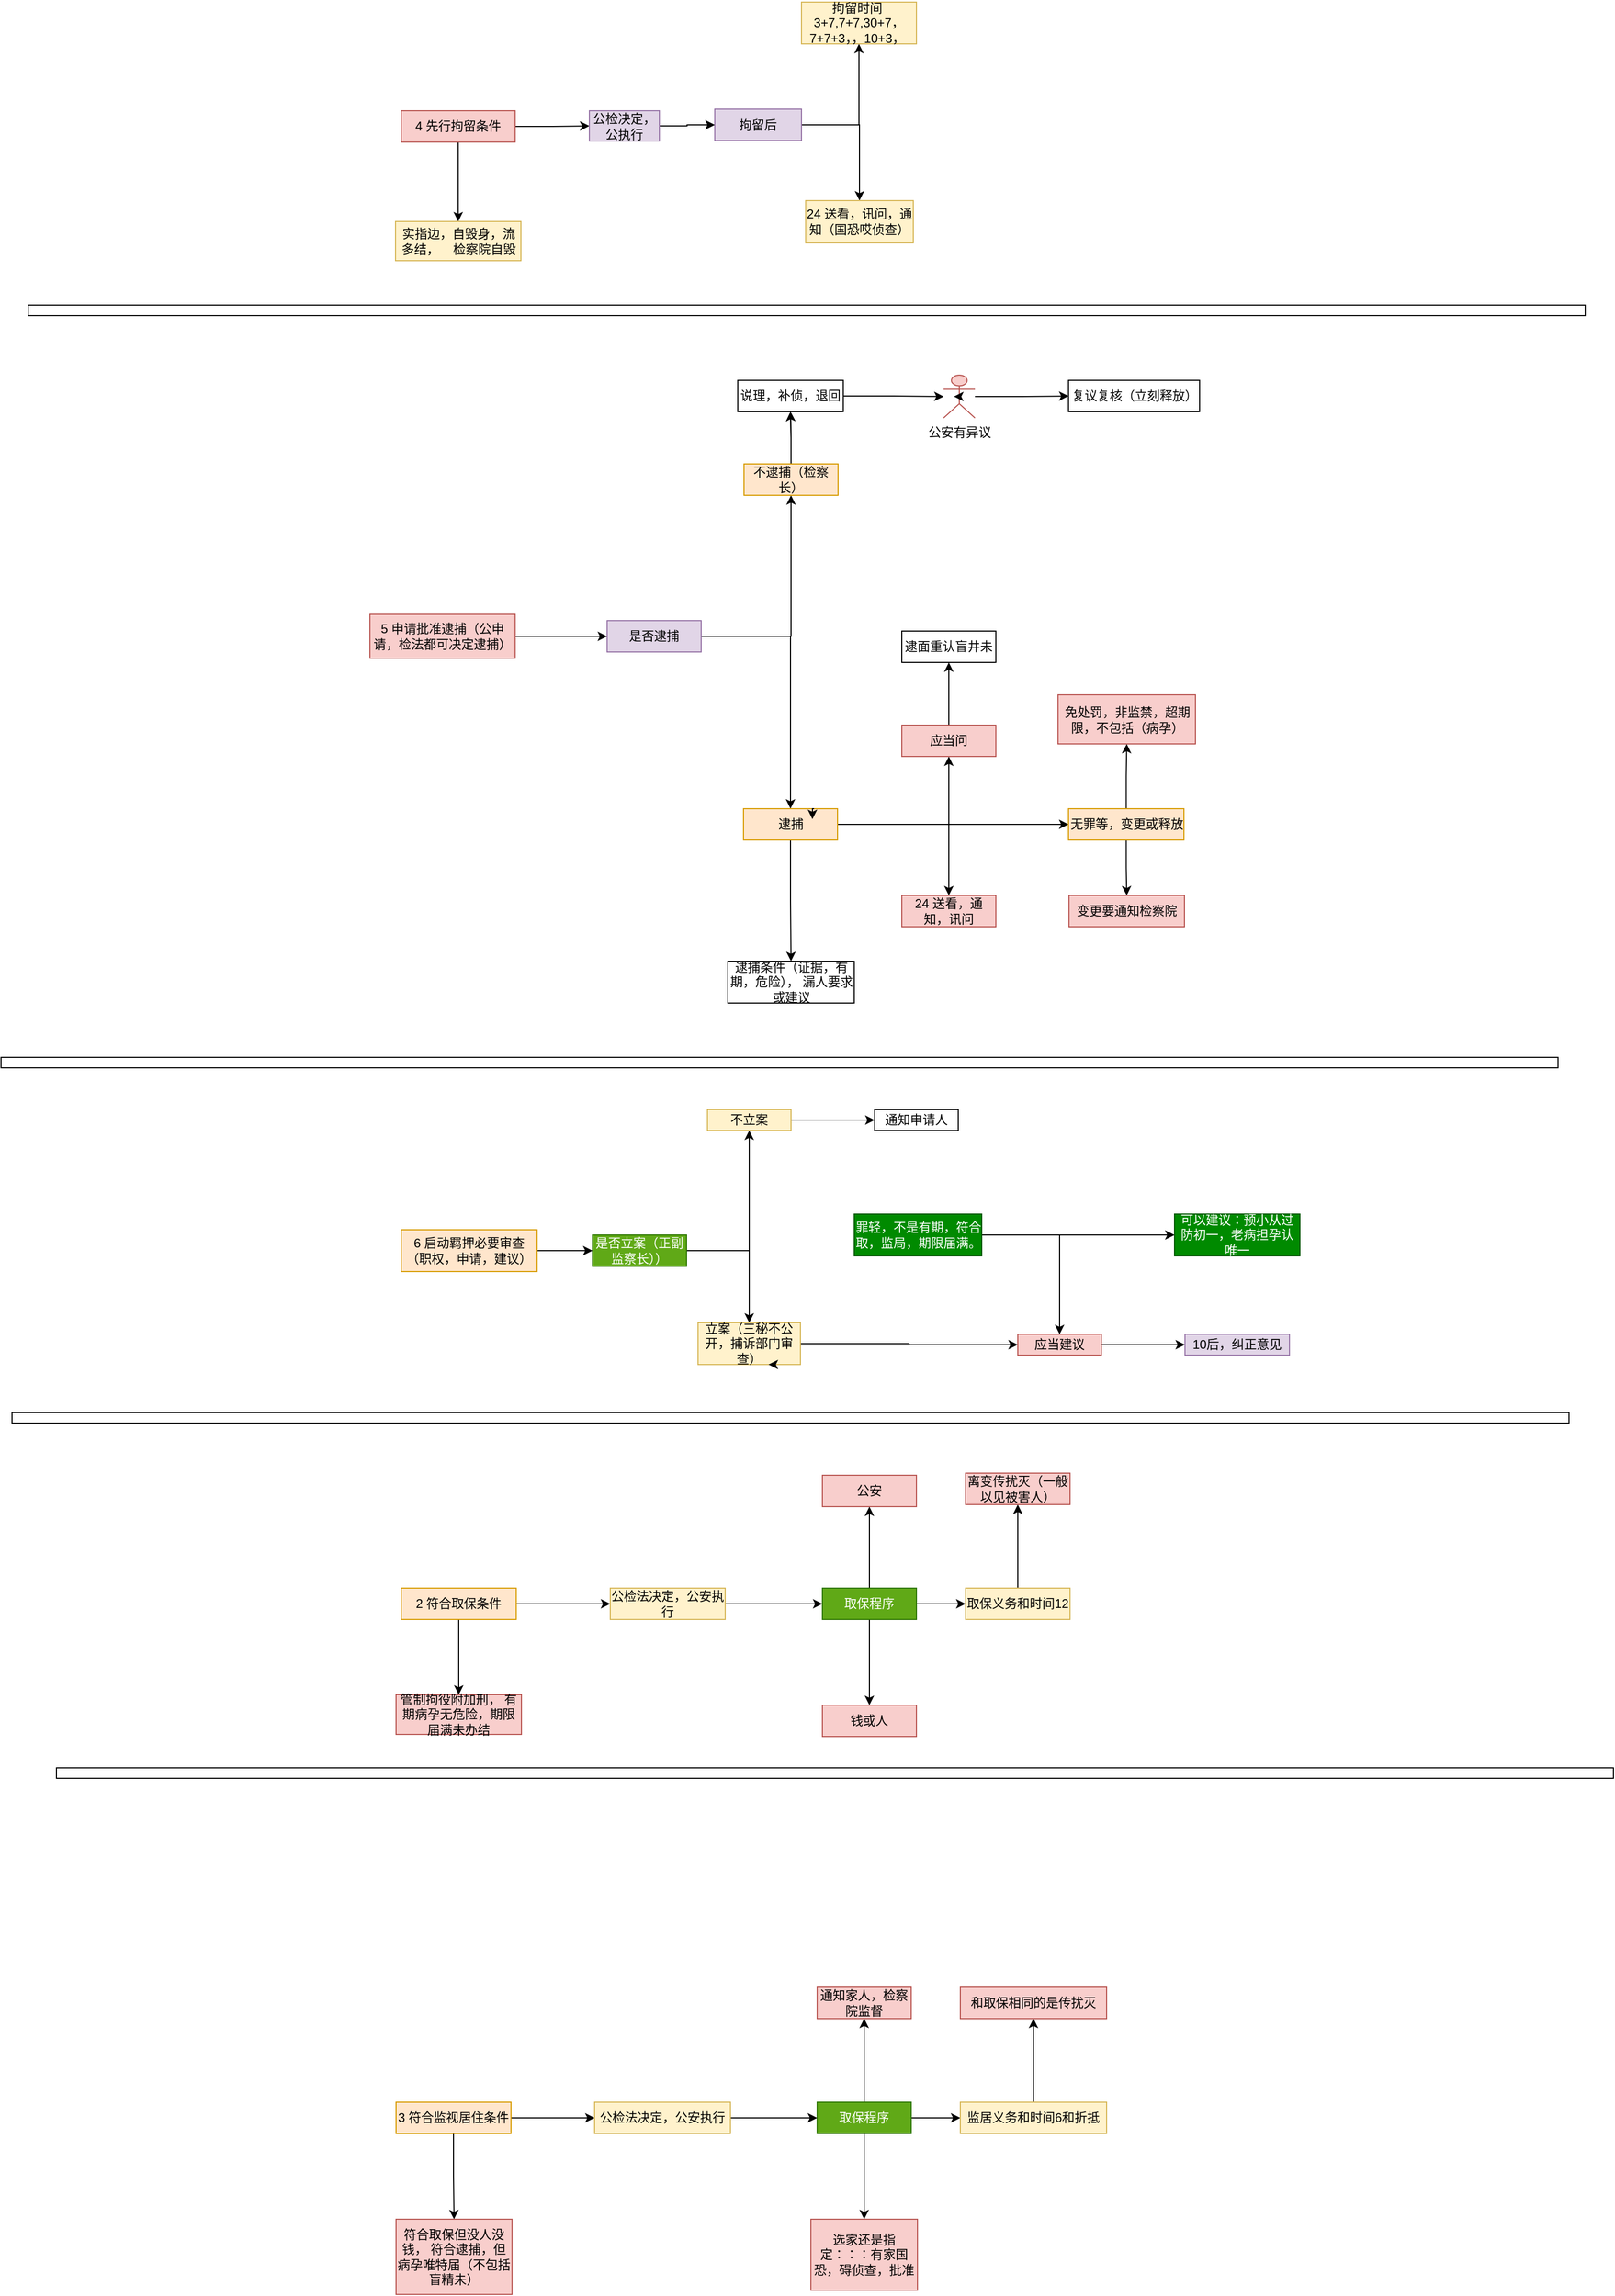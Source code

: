 <mxfile version="17.4.6" type="github">
  <diagram id="C5RBs43oDa-KdzZeNtuy" name="Page-1">
    <mxGraphModel dx="2249" dy="1875" grid="1" gridSize="10" guides="1" tooltips="1" connect="1" arrows="1" fold="1" page="1" pageScale="1" pageWidth="827" pageHeight="1169" math="0" shadow="0">
      <root>
        <mxCell id="WIyWlLk6GJQsqaUBKTNV-0" />
        <mxCell id="WIyWlLk6GJQsqaUBKTNV-1" parent="WIyWlLk6GJQsqaUBKTNV-0" />
        <mxCell id="rNd7bi2sPKtid_-uwFBT-2" value="" style="edgeStyle=orthogonalEdgeStyle;rounded=0;orthogonalLoop=1;jettySize=auto;html=1;" parent="WIyWlLk6GJQsqaUBKTNV-1" source="rNd7bi2sPKtid_-uwFBT-0" target="rNd7bi2sPKtid_-uwFBT-1" edge="1">
          <mxGeometry relative="1" as="geometry" />
        </mxCell>
        <mxCell id="rNd7bi2sPKtid_-uwFBT-0" value="6 启动羁押必要审查（职权，申请，建议）" style="rounded=0;whiteSpace=wrap;html=1;fillColor=#ffe6cc;strokeColor=#d79b00;" parent="WIyWlLk6GJQsqaUBKTNV-1" vertex="1">
          <mxGeometry x="-280" y="1085" width="130" height="40" as="geometry" />
        </mxCell>
        <mxCell id="rNd7bi2sPKtid_-uwFBT-8" value="" style="edgeStyle=orthogonalEdgeStyle;rounded=0;orthogonalLoop=1;jettySize=auto;html=1;" parent="WIyWlLk6GJQsqaUBKTNV-1" source="rNd7bi2sPKtid_-uwFBT-1" target="rNd7bi2sPKtid_-uwFBT-7" edge="1">
          <mxGeometry relative="1" as="geometry" />
        </mxCell>
        <mxCell id="rNd7bi2sPKtid_-uwFBT-10" value="" style="edgeStyle=orthogonalEdgeStyle;rounded=0;orthogonalLoop=1;jettySize=auto;html=1;" parent="WIyWlLk6GJQsqaUBKTNV-1" source="rNd7bi2sPKtid_-uwFBT-1" target="rNd7bi2sPKtid_-uwFBT-9" edge="1">
          <mxGeometry relative="1" as="geometry" />
        </mxCell>
        <mxCell id="rNd7bi2sPKtid_-uwFBT-1" value="是否立案（正副监察长））" style="rounded=0;whiteSpace=wrap;html=1;fillColor=#60a917;fontColor=#ffffff;strokeColor=#2D7600;" parent="WIyWlLk6GJQsqaUBKTNV-1" vertex="1">
          <mxGeometry x="-97" y="1090" width="90" height="30" as="geometry" />
        </mxCell>
        <mxCell id="rNd7bi2sPKtid_-uwFBT-12" value="" style="edgeStyle=orthogonalEdgeStyle;rounded=0;orthogonalLoop=1;jettySize=auto;html=1;" parent="WIyWlLk6GJQsqaUBKTNV-1" source="rNd7bi2sPKtid_-uwFBT-7" target="rNd7bi2sPKtid_-uwFBT-11" edge="1">
          <mxGeometry relative="1" as="geometry" />
        </mxCell>
        <mxCell id="rNd7bi2sPKtid_-uwFBT-7" value="不立案" style="rounded=0;whiteSpace=wrap;html=1;fillColor=#fff2cc;strokeColor=#d6b656;" parent="WIyWlLk6GJQsqaUBKTNV-1" vertex="1">
          <mxGeometry x="13" y="970" width="80" height="20" as="geometry" />
        </mxCell>
        <mxCell id="WzaM0_-w0Mm2EgflC8pY-10" style="edgeStyle=orthogonalEdgeStyle;rounded=0;orthogonalLoop=1;jettySize=auto;html=1;entryX=0;entryY=0.5;entryDx=0;entryDy=0;" parent="WIyWlLk6GJQsqaUBKTNV-1" source="rNd7bi2sPKtid_-uwFBT-9" target="rNd7bi2sPKtid_-uwFBT-13" edge="1">
          <mxGeometry relative="1" as="geometry" />
        </mxCell>
        <mxCell id="rNd7bi2sPKtid_-uwFBT-9" value="立案（三秘不公开，捕诉部门审查）" style="rounded=0;whiteSpace=wrap;html=1;fillColor=#fff2cc;strokeColor=#d6b656;" parent="WIyWlLk6GJQsqaUBKTNV-1" vertex="1">
          <mxGeometry x="4" y="1174" width="98" height="40" as="geometry" />
        </mxCell>
        <mxCell id="rNd7bi2sPKtid_-uwFBT-11" value="通知申请人" style="rounded=0;whiteSpace=wrap;html=1;" parent="WIyWlLk6GJQsqaUBKTNV-1" vertex="1">
          <mxGeometry x="173" y="970" width="80" height="20" as="geometry" />
        </mxCell>
        <mxCell id="rNd7bi2sPKtid_-uwFBT-20" value="" style="edgeStyle=orthogonalEdgeStyle;rounded=0;orthogonalLoop=1;jettySize=auto;html=1;" parent="WIyWlLk6GJQsqaUBKTNV-1" source="rNd7bi2sPKtid_-uwFBT-13" target="rNd7bi2sPKtid_-uwFBT-17" edge="1">
          <mxGeometry relative="1" as="geometry" />
        </mxCell>
        <mxCell id="WzaM0_-w0Mm2EgflC8pY-3" style="edgeStyle=orthogonalEdgeStyle;rounded=0;orthogonalLoop=1;jettySize=auto;html=1;entryX=0;entryY=0.5;entryDx=0;entryDy=0;exitX=0.5;exitY=0;exitDx=0;exitDy=0;" parent="WIyWlLk6GJQsqaUBKTNV-1" source="rNd7bi2sPKtid_-uwFBT-13" target="WzaM0_-w0Mm2EgflC8pY-1" edge="1">
          <mxGeometry relative="1" as="geometry">
            <mxPoint x="410" y="1180" as="sourcePoint" />
          </mxGeometry>
        </mxCell>
        <mxCell id="rNd7bi2sPKtid_-uwFBT-13" value="应当建议" style="rounded=0;whiteSpace=wrap;html=1;fillColor=#f8cecc;strokeColor=#b85450;" parent="WIyWlLk6GJQsqaUBKTNV-1" vertex="1">
          <mxGeometry x="310" y="1185" width="80" height="20" as="geometry" />
        </mxCell>
        <mxCell id="rNd7bi2sPKtid_-uwFBT-17" value="10后，纠正意见" style="rounded=0;whiteSpace=wrap;html=1;fillColor=#e1d5e7;strokeColor=#9673a6;" parent="WIyWlLk6GJQsqaUBKTNV-1" vertex="1">
          <mxGeometry x="470" y="1185" width="100" height="20" as="geometry" />
        </mxCell>
        <mxCell id="WzaM0_-w0Mm2EgflC8pY-13" value="" style="edgeStyle=orthogonalEdgeStyle;rounded=0;orthogonalLoop=1;jettySize=auto;html=1;" parent="WIyWlLk6GJQsqaUBKTNV-1" source="rNd7bi2sPKtid_-uwFBT-24" target="rNd7bi2sPKtid_-uwFBT-13" edge="1">
          <mxGeometry relative="1" as="geometry" />
        </mxCell>
        <mxCell id="rNd7bi2sPKtid_-uwFBT-24" value="罪轻，不是有期，符合取，监局，期限届满。" style="rounded=0;whiteSpace=wrap;html=1;fillColor=#008a00;fontColor=#ffffff;strokeColor=#005700;" parent="WIyWlLk6GJQsqaUBKTNV-1" vertex="1">
          <mxGeometry x="153.5" y="1070" width="122" height="40" as="geometry" />
        </mxCell>
        <mxCell id="uQ3uLvB0-VMOLrYaWf_j-2" value="" style="edgeStyle=orthogonalEdgeStyle;rounded=0;orthogonalLoop=1;jettySize=auto;html=1;" parent="WIyWlLk6GJQsqaUBKTNV-1" source="uQ3uLvB0-VMOLrYaWf_j-0" target="uQ3uLvB0-VMOLrYaWf_j-1" edge="1">
          <mxGeometry relative="1" as="geometry" />
        </mxCell>
        <mxCell id="uQ3uLvB0-VMOLrYaWf_j-4" value="" style="edgeStyle=orthogonalEdgeStyle;rounded=0;orthogonalLoop=1;jettySize=auto;html=1;" parent="WIyWlLk6GJQsqaUBKTNV-1" source="uQ3uLvB0-VMOLrYaWf_j-0" target="uQ3uLvB0-VMOLrYaWf_j-3" edge="1">
          <mxGeometry relative="1" as="geometry" />
        </mxCell>
        <mxCell id="uQ3uLvB0-VMOLrYaWf_j-0" value="是否逮捕" style="whiteSpace=wrap;html=1;fillColor=#e1d5e7;strokeColor=#9673a6;" parent="WIyWlLk6GJQsqaUBKTNV-1" vertex="1">
          <mxGeometry x="-83" y="502" width="90" height="30" as="geometry" />
        </mxCell>
        <mxCell id="uQ3uLvB0-VMOLrYaWf_j-12" value="" style="edgeStyle=orthogonalEdgeStyle;rounded=0;orthogonalLoop=1;jettySize=auto;html=1;" parent="WIyWlLk6GJQsqaUBKTNV-1" source="uQ3uLvB0-VMOLrYaWf_j-1" target="uQ3uLvB0-VMOLrYaWf_j-11" edge="1">
          <mxGeometry relative="1" as="geometry" />
        </mxCell>
        <mxCell id="uQ3uLvB0-VMOLrYaWf_j-57" value="" style="edgeStyle=orthogonalEdgeStyle;rounded=0;orthogonalLoop=1;jettySize=auto;html=1;" parent="WIyWlLk6GJQsqaUBKTNV-1" source="uQ3uLvB0-VMOLrYaWf_j-1" target="uQ3uLvB0-VMOLrYaWf_j-11" edge="1">
          <mxGeometry relative="1" as="geometry" />
        </mxCell>
        <object label="不逮捕（检察长）" id="uQ3uLvB0-VMOLrYaWf_j-1">
          <mxCell style="whiteSpace=wrap;html=1;fillColor=#ffe6cc;strokeColor=#d79b00;" parent="WIyWlLk6GJQsqaUBKTNV-1" vertex="1">
            <mxGeometry x="48" y="352" width="90" height="30" as="geometry" />
          </mxCell>
        </object>
        <mxCell id="uQ3uLvB0-VMOLrYaWf_j-23" value="" style="edgeStyle=orthogonalEdgeStyle;rounded=0;orthogonalLoop=1;jettySize=auto;html=1;" parent="WIyWlLk6GJQsqaUBKTNV-1" source="uQ3uLvB0-VMOLrYaWf_j-3" target="uQ3uLvB0-VMOLrYaWf_j-22" edge="1">
          <mxGeometry relative="1" as="geometry" />
        </mxCell>
        <mxCell id="uQ3uLvB0-VMOLrYaWf_j-27" value="" style="edgeStyle=orthogonalEdgeStyle;rounded=0;orthogonalLoop=1;jettySize=auto;html=1;" parent="WIyWlLk6GJQsqaUBKTNV-1" source="uQ3uLvB0-VMOLrYaWf_j-3" target="uQ3uLvB0-VMOLrYaWf_j-26" edge="1">
          <mxGeometry relative="1" as="geometry" />
        </mxCell>
        <mxCell id="uQ3uLvB0-VMOLrYaWf_j-30" style="edgeStyle=orthogonalEdgeStyle;rounded=0;orthogonalLoop=1;jettySize=auto;html=1;" parent="WIyWlLk6GJQsqaUBKTNV-1" source="uQ3uLvB0-VMOLrYaWf_j-3" target="uQ3uLvB0-VMOLrYaWf_j-7" edge="1">
          <mxGeometry relative="1" as="geometry" />
        </mxCell>
        <mxCell id="uQ3uLvB0-VMOLrYaWf_j-32" value="" style="edgeStyle=orthogonalEdgeStyle;rounded=0;orthogonalLoop=1;jettySize=auto;html=1;" parent="WIyWlLk6GJQsqaUBKTNV-1" source="uQ3uLvB0-VMOLrYaWf_j-3" target="uQ3uLvB0-VMOLrYaWf_j-31" edge="1">
          <mxGeometry relative="1" as="geometry" />
        </mxCell>
        <mxCell id="uQ3uLvB0-VMOLrYaWf_j-3" value="逮捕" style="whiteSpace=wrap;html=1;fillColor=#ffe6cc;strokeColor=#d79b00;" parent="WIyWlLk6GJQsqaUBKTNV-1" vertex="1">
          <mxGeometry x="47.5" y="682" width="90" height="30" as="geometry" />
        </mxCell>
        <mxCell id="uQ3uLvB0-VMOLrYaWf_j-25" value="" style="edgeStyle=orthogonalEdgeStyle;rounded=0;orthogonalLoop=1;jettySize=auto;html=1;" parent="WIyWlLk6GJQsqaUBKTNV-1" source="uQ3uLvB0-VMOLrYaWf_j-7" target="uQ3uLvB0-VMOLrYaWf_j-24" edge="1">
          <mxGeometry relative="1" as="geometry" />
        </mxCell>
        <mxCell id="uQ3uLvB0-VMOLrYaWf_j-7" value="应当问" style="whiteSpace=wrap;html=1;fillColor=#f8cecc;strokeColor=#b85450;" parent="WIyWlLk6GJQsqaUBKTNV-1" vertex="1">
          <mxGeometry x="199" y="602" width="90" height="30" as="geometry" />
        </mxCell>
        <mxCell id="uQ3uLvB0-VMOLrYaWf_j-15" value="" style="edgeStyle=orthogonalEdgeStyle;rounded=0;orthogonalLoop=1;jettySize=auto;html=1;" parent="WIyWlLk6GJQsqaUBKTNV-1" source="uQ3uLvB0-VMOLrYaWf_j-11" target="uQ3uLvB0-VMOLrYaWf_j-14" edge="1">
          <mxGeometry relative="1" as="geometry" />
        </mxCell>
        <mxCell id="uQ3uLvB0-VMOLrYaWf_j-11" value="说理，补侦，退回" style="whiteSpace=wrap;html=1;" parent="WIyWlLk6GJQsqaUBKTNV-1" vertex="1">
          <mxGeometry x="42" y="272" width="101" height="30" as="geometry" />
        </mxCell>
        <mxCell id="ho8SotT0t5mvhYLobg8B-94" style="edgeStyle=orthogonalEdgeStyle;rounded=0;orthogonalLoop=1;jettySize=auto;html=1;entryX=0;entryY=0.5;entryDx=0;entryDy=0;" parent="WIyWlLk6GJQsqaUBKTNV-1" source="uQ3uLvB0-VMOLrYaWf_j-14" target="uQ3uLvB0-VMOLrYaWf_j-18" edge="1">
          <mxGeometry relative="1" as="geometry" />
        </mxCell>
        <mxCell id="uQ3uLvB0-VMOLrYaWf_j-14" value="公安有异议" style="shape=umlActor;verticalLabelPosition=bottom;verticalAlign=top;html=1;fontFamily=Helvetica;fontSize=12;fontColor=default;align=center;strokeColor=#b85450;fillColor=#f8cecc;" parent="WIyWlLk6GJQsqaUBKTNV-1" vertex="1">
          <mxGeometry x="239" y="267" width="30" height="41" as="geometry" />
        </mxCell>
        <mxCell id="uQ3uLvB0-VMOLrYaWf_j-18" value="复议复核（立刻释放）" style="whiteSpace=wrap;html=1;" parent="WIyWlLk6GJQsqaUBKTNV-1" vertex="1">
          <mxGeometry x="358.5" y="272" width="125.5" height="30" as="geometry" />
        </mxCell>
        <mxCell id="ho8SotT0t5mvhYLobg8B-92" style="edgeStyle=orthogonalEdgeStyle;rounded=0;orthogonalLoop=1;jettySize=auto;html=1;entryX=0;entryY=0.5;entryDx=0;entryDy=0;" parent="WIyWlLk6GJQsqaUBKTNV-1" source="uQ3uLvB0-VMOLrYaWf_j-20" target="uQ3uLvB0-VMOLrYaWf_j-0" edge="1">
          <mxGeometry relative="1" as="geometry" />
        </mxCell>
        <mxCell id="uQ3uLvB0-VMOLrYaWf_j-20" value="5 申请批准逮捕（公申请，检法都可决定逮捕）" style="whiteSpace=wrap;html=1;fillColor=#f8cecc;strokeColor=#b85450;" parent="WIyWlLk6GJQsqaUBKTNV-1" vertex="1">
          <mxGeometry x="-310" y="496" width="139" height="42" as="geometry" />
        </mxCell>
        <mxCell id="uQ3uLvB0-VMOLrYaWf_j-22" value="逮捕条件（证据，有期，危险）， 漏人要求或建议" style="whiteSpace=wrap;html=1;" parent="WIyWlLk6GJQsqaUBKTNV-1" vertex="1">
          <mxGeometry x="32.5" y="828" width="121" height="40" as="geometry" />
        </mxCell>
        <mxCell id="uQ3uLvB0-VMOLrYaWf_j-24" value="逮面重认盲井未" style="whiteSpace=wrap;html=1;" parent="WIyWlLk6GJQsqaUBKTNV-1" vertex="1">
          <mxGeometry x="199" y="512" width="90" height="30" as="geometry" />
        </mxCell>
        <mxCell id="uQ3uLvB0-VMOLrYaWf_j-26" value="24 送看，通知，讯问" style="whiteSpace=wrap;html=1;fillColor=#f8cecc;strokeColor=#b85450;" parent="WIyWlLk6GJQsqaUBKTNV-1" vertex="1">
          <mxGeometry x="199" y="765" width="90" height="30" as="geometry" />
        </mxCell>
        <mxCell id="uQ3uLvB0-VMOLrYaWf_j-28" style="edgeStyle=orthogonalEdgeStyle;rounded=0;orthogonalLoop=1;jettySize=auto;html=1;exitX=0.75;exitY=0;exitDx=0;exitDy=0;entryX=0.733;entryY=0.333;entryDx=0;entryDy=0;entryPerimeter=0;" parent="WIyWlLk6GJQsqaUBKTNV-1" source="uQ3uLvB0-VMOLrYaWf_j-3" target="uQ3uLvB0-VMOLrYaWf_j-3" edge="1">
          <mxGeometry relative="1" as="geometry">
            <Array as="points">
              <mxPoint x="114" y="682" />
            </Array>
          </mxGeometry>
        </mxCell>
        <mxCell id="ho8SotT0t5mvhYLobg8B-113" value="" style="edgeStyle=orthogonalEdgeStyle;rounded=0;orthogonalLoop=1;jettySize=auto;html=1;" parent="WIyWlLk6GJQsqaUBKTNV-1" source="uQ3uLvB0-VMOLrYaWf_j-31" target="ho8SotT0t5mvhYLobg8B-112" edge="1">
          <mxGeometry relative="1" as="geometry" />
        </mxCell>
        <mxCell id="WzaM0_-w0Mm2EgflC8pY-15" value="" style="edgeStyle=orthogonalEdgeStyle;rounded=0;orthogonalLoop=1;jettySize=auto;html=1;" parent="WIyWlLk6GJQsqaUBKTNV-1" source="uQ3uLvB0-VMOLrYaWf_j-31" target="WzaM0_-w0Mm2EgflC8pY-14" edge="1">
          <mxGeometry relative="1" as="geometry" />
        </mxCell>
        <mxCell id="uQ3uLvB0-VMOLrYaWf_j-31" value="无罪等，变更或释放" style="whiteSpace=wrap;html=1;fillColor=#ffe6cc;strokeColor=#d79b00;" parent="WIyWlLk6GJQsqaUBKTNV-1" vertex="1">
          <mxGeometry x="358.5" y="682" width="110.5" height="30" as="geometry" />
        </mxCell>
        <mxCell id="ho8SotT0t5mvhYLobg8B-34" value="" style="edgeStyle=orthogonalEdgeStyle;rounded=0;orthogonalLoop=1;jettySize=auto;html=1;" parent="WIyWlLk6GJQsqaUBKTNV-1" source="ho8SotT0t5mvhYLobg8B-6" target="ho8SotT0t5mvhYLobg8B-33" edge="1">
          <mxGeometry relative="1" as="geometry" />
        </mxCell>
        <mxCell id="ho8SotT0t5mvhYLobg8B-89" value="" style="edgeStyle=orthogonalEdgeStyle;rounded=0;orthogonalLoop=1;jettySize=auto;html=1;" parent="WIyWlLk6GJQsqaUBKTNV-1" source="ho8SotT0t5mvhYLobg8B-6" target="ho8SotT0t5mvhYLobg8B-88" edge="1">
          <mxGeometry relative="1" as="geometry" />
        </mxCell>
        <mxCell id="ho8SotT0t5mvhYLobg8B-6" value="2 符合取保条件" style="rounded=0;whiteSpace=wrap;html=1;fillColor=#ffe6cc;strokeColor=#d79b00;" parent="WIyWlLk6GJQsqaUBKTNV-1" vertex="1">
          <mxGeometry x="-280" y="1428" width="110" height="30" as="geometry" />
        </mxCell>
        <mxCell id="ho8SotT0t5mvhYLobg8B-8" value="" style="edgeStyle=orthogonalEdgeStyle;rounded=0;orthogonalLoop=1;jettySize=auto;html=1;" parent="WIyWlLk6GJQsqaUBKTNV-1" source="ho8SotT0t5mvhYLobg8B-9" target="ho8SotT0t5mvhYLobg8B-13" edge="1">
          <mxGeometry relative="1" as="geometry" />
        </mxCell>
        <mxCell id="ho8SotT0t5mvhYLobg8B-21" value="" style="edgeStyle=orthogonalEdgeStyle;rounded=0;orthogonalLoop=1;jettySize=auto;html=1;" parent="WIyWlLk6GJQsqaUBKTNV-1" source="ho8SotT0t5mvhYLobg8B-9" target="ho8SotT0t5mvhYLobg8B-20" edge="1">
          <mxGeometry relative="1" as="geometry" />
        </mxCell>
        <mxCell id="ho8SotT0t5mvhYLobg8B-23" value="" style="edgeStyle=orthogonalEdgeStyle;rounded=0;orthogonalLoop=1;jettySize=auto;html=1;" parent="WIyWlLk6GJQsqaUBKTNV-1" source="ho8SotT0t5mvhYLobg8B-9" target="ho8SotT0t5mvhYLobg8B-22" edge="1">
          <mxGeometry relative="1" as="geometry" />
        </mxCell>
        <mxCell id="ho8SotT0t5mvhYLobg8B-9" value="取保程序" style="rounded=0;whiteSpace=wrap;html=1;fillColor=#60a917;fontColor=#ffffff;strokeColor=#2D7600;" parent="WIyWlLk6GJQsqaUBKTNV-1" vertex="1">
          <mxGeometry x="123" y="1428" width="90" height="30" as="geometry" />
        </mxCell>
        <mxCell id="ho8SotT0t5mvhYLobg8B-106" value="" style="edgeStyle=orthogonalEdgeStyle;rounded=0;orthogonalLoop=1;jettySize=auto;html=1;" parent="WIyWlLk6GJQsqaUBKTNV-1" source="ho8SotT0t5mvhYLobg8B-13" target="ho8SotT0t5mvhYLobg8B-105" edge="1">
          <mxGeometry relative="1" as="geometry" />
        </mxCell>
        <mxCell id="ho8SotT0t5mvhYLobg8B-13" value="取保义务和时间12" style="rounded=0;whiteSpace=wrap;html=1;fillColor=#fff2cc;strokeColor=#d6b656;" parent="WIyWlLk6GJQsqaUBKTNV-1" vertex="1">
          <mxGeometry x="260" y="1428" width="100" height="30" as="geometry" />
        </mxCell>
        <mxCell id="ho8SotT0t5mvhYLobg8B-20" value="钱或人" style="rounded=0;whiteSpace=wrap;html=1;fillColor=#f8cecc;strokeColor=#b85450;" parent="WIyWlLk6GJQsqaUBKTNV-1" vertex="1">
          <mxGeometry x="123" y="1540" width="90" height="30" as="geometry" />
        </mxCell>
        <mxCell id="ho8SotT0t5mvhYLobg8B-22" value="公安" style="rounded=0;whiteSpace=wrap;html=1;fillColor=#f8cecc;strokeColor=#b85450;" parent="WIyWlLk6GJQsqaUBKTNV-1" vertex="1">
          <mxGeometry x="123" y="1320" width="90" height="30" as="geometry" />
        </mxCell>
        <mxCell id="ho8SotT0t5mvhYLobg8B-35" style="edgeStyle=orthogonalEdgeStyle;rounded=0;orthogonalLoop=1;jettySize=auto;html=1;entryX=0;entryY=0.5;entryDx=0;entryDy=0;exitX=1;exitY=0.5;exitDx=0;exitDy=0;" parent="WIyWlLk6GJQsqaUBKTNV-1" source="ho8SotT0t5mvhYLobg8B-33" target="ho8SotT0t5mvhYLobg8B-9" edge="1">
          <mxGeometry relative="1" as="geometry">
            <mxPoint x="30" y="1458" as="sourcePoint" />
            <mxPoint x="123" y="1462" as="targetPoint" />
          </mxGeometry>
        </mxCell>
        <mxCell id="ho8SotT0t5mvhYLobg8B-33" value="公检法决定，公安执行" style="rounded=0;whiteSpace=wrap;html=1;fillColor=#fff2cc;strokeColor=#d6b656;" parent="WIyWlLk6GJQsqaUBKTNV-1" vertex="1">
          <mxGeometry x="-80" y="1428" width="110" height="30" as="geometry" />
        </mxCell>
        <mxCell id="ho8SotT0t5mvhYLobg8B-36" value="" style="edgeStyle=orthogonalEdgeStyle;rounded=0;orthogonalLoop=1;jettySize=auto;html=1;" parent="WIyWlLk6GJQsqaUBKTNV-1" source="ho8SotT0t5mvhYLobg8B-37" target="ho8SotT0t5mvhYLobg8B-46" edge="1">
          <mxGeometry relative="1" as="geometry" />
        </mxCell>
        <mxCell id="ho8SotT0t5mvhYLobg8B-91" value="" style="edgeStyle=orthogonalEdgeStyle;rounded=0;orthogonalLoop=1;jettySize=auto;html=1;" parent="WIyWlLk6GJQsqaUBKTNV-1" source="ho8SotT0t5mvhYLobg8B-37" target="ho8SotT0t5mvhYLobg8B-90" edge="1">
          <mxGeometry relative="1" as="geometry" />
        </mxCell>
        <mxCell id="ho8SotT0t5mvhYLobg8B-37" value="3 符合监视居住条件" style="rounded=0;whiteSpace=wrap;html=1;fillColor=#ffe6cc;strokeColor=#d79b00;" parent="WIyWlLk6GJQsqaUBKTNV-1" vertex="1">
          <mxGeometry x="-285" y="1920" width="110" height="30" as="geometry" />
        </mxCell>
        <mxCell id="ho8SotT0t5mvhYLobg8B-38" value="" style="edgeStyle=orthogonalEdgeStyle;rounded=0;orthogonalLoop=1;jettySize=auto;html=1;" parent="WIyWlLk6GJQsqaUBKTNV-1" source="ho8SotT0t5mvhYLobg8B-41" target="ho8SotT0t5mvhYLobg8B-42" edge="1">
          <mxGeometry relative="1" as="geometry" />
        </mxCell>
        <mxCell id="ho8SotT0t5mvhYLobg8B-39" value="" style="edgeStyle=orthogonalEdgeStyle;rounded=0;orthogonalLoop=1;jettySize=auto;html=1;" parent="WIyWlLk6GJQsqaUBKTNV-1" source="ho8SotT0t5mvhYLobg8B-41" target="ho8SotT0t5mvhYLobg8B-43" edge="1">
          <mxGeometry relative="1" as="geometry" />
        </mxCell>
        <mxCell id="ho8SotT0t5mvhYLobg8B-74" value="" style="edgeStyle=orthogonalEdgeStyle;rounded=0;orthogonalLoop=1;jettySize=auto;html=1;" parent="WIyWlLk6GJQsqaUBKTNV-1" source="ho8SotT0t5mvhYLobg8B-41" target="ho8SotT0t5mvhYLobg8B-73" edge="1">
          <mxGeometry relative="1" as="geometry" />
        </mxCell>
        <mxCell id="ho8SotT0t5mvhYLobg8B-41" value="取保程序" style="rounded=0;whiteSpace=wrap;html=1;fillColor=#60a917;fontColor=#ffffff;strokeColor=#2D7600;" parent="WIyWlLk6GJQsqaUBKTNV-1" vertex="1">
          <mxGeometry x="118" y="1920" width="90" height="30" as="geometry" />
        </mxCell>
        <mxCell id="ho8SotT0t5mvhYLobg8B-104" value="" style="edgeStyle=orthogonalEdgeStyle;rounded=0;orthogonalLoop=1;jettySize=auto;html=1;" parent="WIyWlLk6GJQsqaUBKTNV-1" source="ho8SotT0t5mvhYLobg8B-42" target="ho8SotT0t5mvhYLobg8B-103" edge="1">
          <mxGeometry relative="1" as="geometry" />
        </mxCell>
        <mxCell id="ho8SotT0t5mvhYLobg8B-42" value="监居义务和时间6和折抵" style="rounded=0;whiteSpace=wrap;html=1;fillColor=#fff2cc;strokeColor=#d6b656;" parent="WIyWlLk6GJQsqaUBKTNV-1" vertex="1">
          <mxGeometry x="255" y="1920" width="140" height="30" as="geometry" />
        </mxCell>
        <mxCell id="ho8SotT0t5mvhYLobg8B-43" value="选家还是指定：：：有家国恐，碍侦查，批准" style="rounded=0;whiteSpace=wrap;html=1;fillColor=#f8cecc;strokeColor=#b85450;" parent="WIyWlLk6GJQsqaUBKTNV-1" vertex="1">
          <mxGeometry x="112" y="2032" width="102" height="68" as="geometry" />
        </mxCell>
        <mxCell id="ho8SotT0t5mvhYLobg8B-45" style="edgeStyle=orthogonalEdgeStyle;rounded=0;orthogonalLoop=1;jettySize=auto;html=1;entryX=0;entryY=0.5;entryDx=0;entryDy=0;exitX=1;exitY=0.5;exitDx=0;exitDy=0;" parent="WIyWlLk6GJQsqaUBKTNV-1" source="ho8SotT0t5mvhYLobg8B-46" target="ho8SotT0t5mvhYLobg8B-41" edge="1">
          <mxGeometry relative="1" as="geometry">
            <mxPoint x="25" y="1950" as="sourcePoint" />
            <mxPoint x="118" y="1954" as="targetPoint" />
          </mxGeometry>
        </mxCell>
        <mxCell id="ho8SotT0t5mvhYLobg8B-46" value="公检法决定，公安执行" style="rounded=0;whiteSpace=wrap;html=1;fillColor=#fff2cc;strokeColor=#d6b656;" parent="WIyWlLk6GJQsqaUBKTNV-1" vertex="1">
          <mxGeometry x="-95" y="1920" width="130" height="30" as="geometry" />
        </mxCell>
        <mxCell id="ho8SotT0t5mvhYLobg8B-76" value="" style="edgeStyle=orthogonalEdgeStyle;rounded=0;orthogonalLoop=1;jettySize=auto;html=1;" parent="WIyWlLk6GJQsqaUBKTNV-1" source="ho8SotT0t5mvhYLobg8B-51" target="ho8SotT0t5mvhYLobg8B-75" edge="1">
          <mxGeometry relative="1" as="geometry" />
        </mxCell>
        <mxCell id="ho8SotT0t5mvhYLobg8B-80" value="" style="edgeStyle=orthogonalEdgeStyle;rounded=0;orthogonalLoop=1;jettySize=auto;html=1;exitX=1;exitY=0.5;exitDx=0;exitDy=0;" parent="WIyWlLk6GJQsqaUBKTNV-1" source="ho8SotT0t5mvhYLobg8B-51" target="ho8SotT0t5mvhYLobg8B-79" edge="1">
          <mxGeometry relative="1" as="geometry" />
        </mxCell>
        <mxCell id="ho8SotT0t5mvhYLobg8B-51" value="拘留后" style="whiteSpace=wrap;html=1;fillColor=#e1d5e7;strokeColor=#9673a6;" parent="WIyWlLk6GJQsqaUBKTNV-1" vertex="1">
          <mxGeometry x="20" y="12.5" width="83" height="30" as="geometry" />
        </mxCell>
        <mxCell id="ho8SotT0t5mvhYLobg8B-83" value="" style="edgeStyle=orthogonalEdgeStyle;rounded=0;orthogonalLoop=1;jettySize=auto;html=1;" parent="WIyWlLk6GJQsqaUBKTNV-1" source="ho8SotT0t5mvhYLobg8B-67" target="ho8SotT0t5mvhYLobg8B-82" edge="1">
          <mxGeometry relative="1" as="geometry" />
        </mxCell>
        <mxCell id="ho8SotT0t5mvhYLobg8B-111" value="" style="edgeStyle=orthogonalEdgeStyle;rounded=0;orthogonalLoop=1;jettySize=auto;html=1;" parent="WIyWlLk6GJQsqaUBKTNV-1" source="ho8SotT0t5mvhYLobg8B-67" target="ho8SotT0t5mvhYLobg8B-108" edge="1">
          <mxGeometry relative="1" as="geometry" />
        </mxCell>
        <mxCell id="ho8SotT0t5mvhYLobg8B-67" value="4 先行拘留条件" style="whiteSpace=wrap;html=1;fillColor=#f8cecc;strokeColor=#b85450;" parent="WIyWlLk6GJQsqaUBKTNV-1" vertex="1">
          <mxGeometry x="-280" y="14" width="109" height="30" as="geometry" />
        </mxCell>
        <mxCell id="ho8SotT0t5mvhYLobg8B-73" value="通知家人，检察院监督" style="rounded=0;whiteSpace=wrap;html=1;fillColor=#f8cecc;strokeColor=#b85450;" parent="WIyWlLk6GJQsqaUBKTNV-1" vertex="1">
          <mxGeometry x="118" y="1810" width="90" height="30" as="geometry" />
        </mxCell>
        <mxCell id="ho8SotT0t5mvhYLobg8B-75" value="24 送看，讯问，通知（国恐哎侦查）" style="whiteSpace=wrap;html=1;fillColor=#fff2cc;strokeColor=#d6b656;" parent="WIyWlLk6GJQsqaUBKTNV-1" vertex="1">
          <mxGeometry x="107" y="100" width="103" height="40.5" as="geometry" />
        </mxCell>
        <mxCell id="ho8SotT0t5mvhYLobg8B-79" value="拘留时间&amp;nbsp; 3+7,7+7,30+7， 7+7+3，，10+3，&amp;nbsp;" style="whiteSpace=wrap;html=1;fillColor=#fff2cc;strokeColor=#d6b656;" parent="WIyWlLk6GJQsqaUBKTNV-1" vertex="1">
          <mxGeometry x="103" y="-90" width="110" height="40" as="geometry" />
        </mxCell>
        <mxCell id="ho8SotT0t5mvhYLobg8B-82" value="实指边，自毁身，流多结，&amp;nbsp; &amp;nbsp; 检察院自毁" style="whiteSpace=wrap;html=1;fillColor=#fff2cc;strokeColor=#d6b656;" parent="WIyWlLk6GJQsqaUBKTNV-1" vertex="1">
          <mxGeometry x="-285.5" y="120" width="120" height="37.5" as="geometry" />
        </mxCell>
        <mxCell id="ho8SotT0t5mvhYLobg8B-88" value="管制拘役附加刑， 有期病孕无危险，期限届满未办结" style="rounded=0;whiteSpace=wrap;html=1;fillColor=#f8cecc;strokeColor=#b85450;" parent="WIyWlLk6GJQsqaUBKTNV-1" vertex="1">
          <mxGeometry x="-285" y="1530" width="120" height="38" as="geometry" />
        </mxCell>
        <mxCell id="ho8SotT0t5mvhYLobg8B-90" value="符合取保但没人没钱， 符合逮捕，但病孕唯特届（不包括盲精未）" style="rounded=0;whiteSpace=wrap;html=1;fillColor=#f8cecc;strokeColor=#b85450;" parent="WIyWlLk6GJQsqaUBKTNV-1" vertex="1">
          <mxGeometry x="-285" y="2032" width="111" height="72" as="geometry" />
        </mxCell>
        <mxCell id="ho8SotT0t5mvhYLobg8B-93" style="edgeStyle=orthogonalEdgeStyle;rounded=0;orthogonalLoop=1;jettySize=auto;html=1;exitX=0.5;exitY=0.5;exitDx=0;exitDy=0;exitPerimeter=0;entryX=0.333;entryY=0.508;entryDx=0;entryDy=0;entryPerimeter=0;" parent="WIyWlLk6GJQsqaUBKTNV-1" source="uQ3uLvB0-VMOLrYaWf_j-14" target="uQ3uLvB0-VMOLrYaWf_j-14" edge="1">
          <mxGeometry relative="1" as="geometry" />
        </mxCell>
        <mxCell id="ho8SotT0t5mvhYLobg8B-96" value="" style="rounded=0;whiteSpace=wrap;html=1;" parent="WIyWlLk6GJQsqaUBKTNV-1" vertex="1">
          <mxGeometry x="-610" y="1600" width="1490" height="10" as="geometry" />
        </mxCell>
        <mxCell id="ho8SotT0t5mvhYLobg8B-98" value="" style="rounded=0;whiteSpace=wrap;html=1;" parent="WIyWlLk6GJQsqaUBKTNV-1" vertex="1">
          <mxGeometry x="-652.5" y="1260" width="1490" height="10" as="geometry" />
        </mxCell>
        <mxCell id="ho8SotT0t5mvhYLobg8B-99" value="" style="rounded=0;whiteSpace=wrap;html=1;" parent="WIyWlLk6GJQsqaUBKTNV-1" vertex="1">
          <mxGeometry x="-663" y="920" width="1490" height="10" as="geometry" />
        </mxCell>
        <mxCell id="ho8SotT0t5mvhYLobg8B-100" value="" style="rounded=0;whiteSpace=wrap;html=1;" parent="WIyWlLk6GJQsqaUBKTNV-1" vertex="1">
          <mxGeometry x="-637" y="200" width="1490" height="10" as="geometry" />
        </mxCell>
        <mxCell id="ho8SotT0t5mvhYLobg8B-103" value="和取保相同的是传扰灭" style="rounded=0;whiteSpace=wrap;html=1;fillColor=#f8cecc;strokeColor=#b85450;" parent="WIyWlLk6GJQsqaUBKTNV-1" vertex="1">
          <mxGeometry x="255" y="1810" width="140" height="30" as="geometry" />
        </mxCell>
        <mxCell id="ho8SotT0t5mvhYLobg8B-105" value="离变传扰灭（一般以见被害人）" style="rounded=0;whiteSpace=wrap;html=1;fillColor=#f8cecc;strokeColor=#b85450;" parent="WIyWlLk6GJQsqaUBKTNV-1" vertex="1">
          <mxGeometry x="260" y="1318" width="100" height="30" as="geometry" />
        </mxCell>
        <mxCell id="ho8SotT0t5mvhYLobg8B-109" style="edgeStyle=orthogonalEdgeStyle;rounded=0;orthogonalLoop=1;jettySize=auto;html=1;entryX=0;entryY=0.5;entryDx=0;entryDy=0;" parent="WIyWlLk6GJQsqaUBKTNV-1" source="ho8SotT0t5mvhYLobg8B-108" target="ho8SotT0t5mvhYLobg8B-51" edge="1">
          <mxGeometry relative="1" as="geometry" />
        </mxCell>
        <mxCell id="ho8SotT0t5mvhYLobg8B-108" value="公检决定，公执行" style="whiteSpace=wrap;html=1;fillColor=#e1d5e7;strokeColor=#9673a6;direction=south;" parent="WIyWlLk6GJQsqaUBKTNV-1" vertex="1">
          <mxGeometry x="-100" y="14" width="67" height="29" as="geometry" />
        </mxCell>
        <mxCell id="ho8SotT0t5mvhYLobg8B-112" value="变更要通知检察院" style="whiteSpace=wrap;html=1;fillColor=#f8cecc;strokeColor=#b85450;" parent="WIyWlLk6GJQsqaUBKTNV-1" vertex="1">
          <mxGeometry x="359" y="765" width="110.5" height="30" as="geometry" />
        </mxCell>
        <mxCell id="WzaM0_-w0Mm2EgflC8pY-1" value="可以建议：预小从过防初一，老病担孕认唯一" style="rounded=0;whiteSpace=wrap;html=1;fillColor=#008a00;strokeColor=#005700;fontColor=#ffffff;" parent="WIyWlLk6GJQsqaUBKTNV-1" vertex="1">
          <mxGeometry x="460" y="1070" width="120" height="40" as="geometry" />
        </mxCell>
        <mxCell id="WzaM0_-w0Mm2EgflC8pY-6" style="edgeStyle=orthogonalEdgeStyle;rounded=0;orthogonalLoop=1;jettySize=auto;html=1;exitX=0.75;exitY=1;exitDx=0;exitDy=0;entryX=0.689;entryY=1;entryDx=0;entryDy=0;entryPerimeter=0;" parent="WIyWlLk6GJQsqaUBKTNV-1" source="rNd7bi2sPKtid_-uwFBT-9" target="rNd7bi2sPKtid_-uwFBT-9" edge="1">
          <mxGeometry relative="1" as="geometry" />
        </mxCell>
        <mxCell id="WzaM0_-w0Mm2EgflC8pY-14" value="免处罚，非监禁，超期限，不包括（病孕）" style="whiteSpace=wrap;html=1;fillColor=#f8cecc;strokeColor=#b85450;" parent="WIyWlLk6GJQsqaUBKTNV-1" vertex="1">
          <mxGeometry x="348.5" y="573" width="131.5" height="47" as="geometry" />
        </mxCell>
      </root>
    </mxGraphModel>
  </diagram>
</mxfile>
